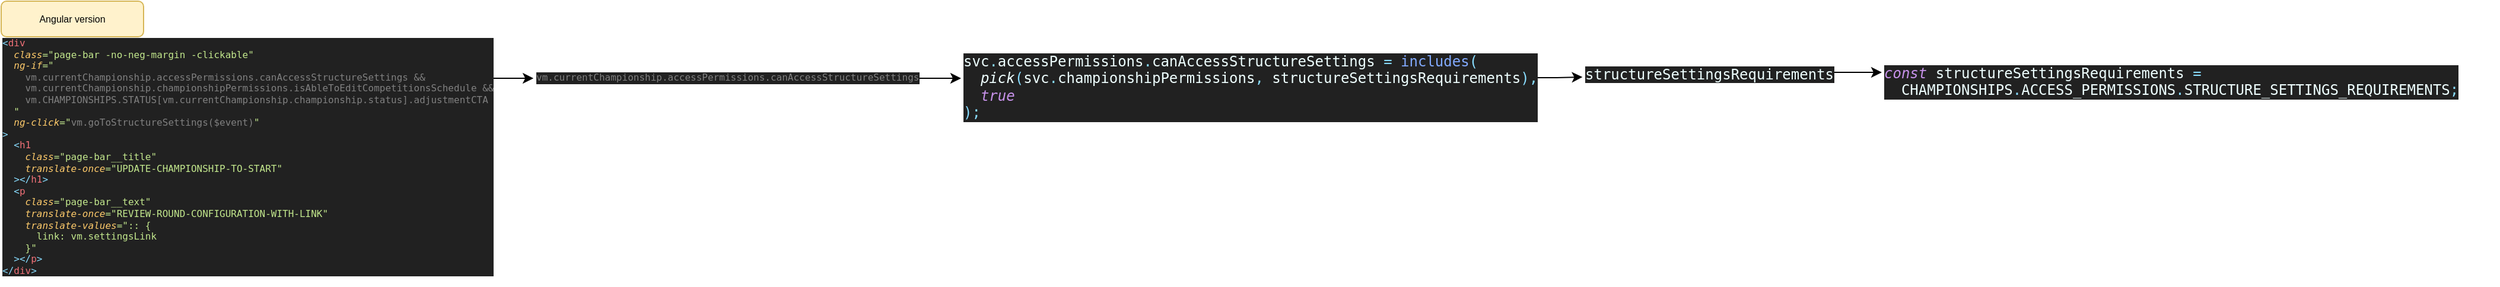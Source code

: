 <mxfile version="20.5.1" type="github">
  <diagram id="ZHo2Z9xourO2a4vG3ijq" name="Page-1">
    <mxGraphModel dx="3085" dy="1985" grid="1" gridSize="10" guides="1" tooltips="1" connect="1" arrows="1" fold="1" page="1" pageScale="1" pageWidth="827" pageHeight="1169" math="0" shadow="0">
      <root>
        <mxCell id="0" />
        <mxCell id="1" parent="0" />
        <mxCell id="qsHixoDsXuJKPjAoGbDo-4" style="edgeStyle=orthogonalEdgeStyle;rounded=0;orthogonalLoop=1;jettySize=auto;html=1;exitX=1;exitY=0.25;exitDx=0;exitDy=0;entryX=-0.001;entryY=0.659;entryDx=0;entryDy=0;fontSize=8;entryPerimeter=0;" edge="1" parent="1" target="qsHixoDsXuJKPjAoGbDo-8">
          <mxGeometry relative="1" as="geometry">
            <mxPoint x="450" y="109.0" as="sourcePoint" />
            <mxPoint x="481" y="109" as="targetPoint" />
          </mxGeometry>
        </mxCell>
        <mxCell id="qsHixoDsXuJKPjAoGbDo-1" value="&lt;pre style=&quot;background-color: rgb(33, 33, 33); color: rgb(238, 255, 255); font-family: Menlo, monospace; font-size: 8px;&quot;&gt;&lt;span style=&quot;color: rgb(137, 221, 255); font-size: 8px;&quot;&gt;&amp;lt;&lt;/span&gt;&lt;span style=&quot;color: rgb(240, 113, 120); font-size: 8px;&quot;&gt;div&lt;br style=&quot;font-size: 8px;&quot;&gt;&lt;/span&gt;&lt;span style=&quot;color: rgb(240, 113, 120); font-size: 8px;&quot;&gt;  &lt;/span&gt;&lt;span style=&quot;color: rgb(255, 203, 107); font-style: italic; font-size: 8px;&quot;&gt;class&lt;/span&gt;&lt;span style=&quot;color: rgb(195, 232, 141); font-size: 8px;&quot;&gt;=&quot;page-bar -no-neg-margin -clickable&quot;&lt;br style=&quot;font-size: 8px;&quot;&gt;&lt;/span&gt;&lt;span style=&quot;color: rgb(195, 232, 141); font-size: 8px;&quot;&gt;  &lt;/span&gt;&lt;span style=&quot;color: rgb(255, 203, 107); font-style: italic; font-size: 8px;&quot;&gt;ng-if&lt;/span&gt;&lt;span style=&quot;color: rgb(195, 232, 141); font-size: 8px;&quot;&gt;=&quot;&lt;br style=&quot;font-size: 8px;&quot;&gt;&lt;/span&gt;&lt;span style=&quot;color: rgb(195, 232, 141); font-size: 8px;&quot;&gt;    &lt;/span&gt;&lt;span style=&quot;color: rgb(128, 128, 128); font-size: 8px;&quot;&gt;vm.currentChampionship.accessPermissions.canAccessStructureSettings &amp;amp;&amp;amp;&lt;br style=&quot;font-size: 8px;&quot;&gt;&lt;/span&gt;&lt;span style=&quot;color: rgb(128, 128, 128); font-size: 8px;&quot;&gt;    vm.currentChampionship.championshipPermissions.isAbleToEditCompetitionsSchedule &amp;amp;&amp;amp;&lt;br style=&quot;font-size: 8px;&quot;&gt;&lt;/span&gt;&lt;span style=&quot;color: rgb(128, 128, 128); font-size: 8px;&quot;&gt;    vm.CHAMPIONSHIPS.STATUS[vm.currentChampionship.championship.status].adjustmentCTA&lt;br style=&quot;font-size: 8px;&quot;&gt;&lt;/span&gt;&lt;span style=&quot;color: rgb(128, 128, 128); font-size: 8px;&quot;&gt;  &lt;/span&gt;&lt;span style=&quot;color: rgb(195, 232, 141); font-size: 8px;&quot;&gt;&quot;&lt;br style=&quot;font-size: 8px;&quot;&gt;&lt;/span&gt;&lt;span style=&quot;color: rgb(195, 232, 141); font-size: 8px;&quot;&gt;  &lt;/span&gt;&lt;span style=&quot;color: rgb(255, 203, 107); font-style: italic; font-size: 8px;&quot;&gt;ng-click&lt;/span&gt;&lt;span style=&quot;color: rgb(195, 232, 141); font-size: 8px;&quot;&gt;=&quot;&lt;/span&gt;&lt;span style=&quot;color: rgb(128, 128, 128); font-size: 8px;&quot;&gt;vm.goToStructureSettings($event)&lt;/span&gt;&lt;span style=&quot;color: rgb(195, 232, 141); font-size: 8px;&quot;&gt;&quot;&lt;br style=&quot;font-size: 8px;&quot;&gt;&lt;/span&gt;&lt;span style=&quot;color: rgb(137, 221, 255); font-size: 8px;&quot;&gt;&amp;gt;&lt;br style=&quot;font-size: 8px;&quot;&gt;&lt;/span&gt;&lt;span style=&quot;color: rgb(137, 221, 255); font-size: 8px;&quot;&gt;  &amp;lt;&lt;/span&gt;&lt;span style=&quot;color: rgb(240, 113, 120); font-size: 8px;&quot;&gt;h1&lt;br style=&quot;font-size: 8px;&quot;&gt;&lt;/span&gt;&lt;span style=&quot;color: rgb(240, 113, 120); font-size: 8px;&quot;&gt;    &lt;/span&gt;&lt;span style=&quot;color: rgb(255, 203, 107); font-style: italic; font-size: 8px;&quot;&gt;class&lt;/span&gt;&lt;span style=&quot;color: rgb(195, 232, 141); font-size: 8px;&quot;&gt;=&quot;page-bar__title&quot;&lt;br style=&quot;font-size: 8px;&quot;&gt;&lt;/span&gt;&lt;span style=&quot;color: rgb(195, 232, 141); font-size: 8px;&quot;&gt;    &lt;/span&gt;&lt;span style=&quot;color: rgb(255, 203, 107); font-style: italic; font-size: 8px;&quot;&gt;translate-once&lt;/span&gt;&lt;span style=&quot;color: rgb(195, 232, 141); font-size: 8px;&quot;&gt;=&quot;UPDATE-CHAMPIONSHIP-TO-START&quot;&lt;br style=&quot;font-size: 8px;&quot;&gt;&lt;/span&gt;&lt;span style=&quot;color: rgb(195, 232, 141); font-size: 8px;&quot;&gt;  &lt;/span&gt;&lt;span style=&quot;color: rgb(137, 221, 255); font-size: 8px;&quot;&gt;&amp;gt;&amp;lt;/&lt;/span&gt;&lt;span style=&quot;color: rgb(240, 113, 120); font-size: 8px;&quot;&gt;h1&lt;/span&gt;&lt;span style=&quot;color: rgb(137, 221, 255); font-size: 8px;&quot;&gt;&amp;gt;&lt;br style=&quot;font-size: 8px;&quot;&gt;&lt;/span&gt;&lt;span style=&quot;color: rgb(137, 221, 255); font-size: 8px;&quot;&gt;  &amp;lt;&lt;/span&gt;&lt;span style=&quot;color: rgb(240, 113, 120); font-size: 8px;&quot;&gt;p&lt;br style=&quot;font-size: 8px;&quot;&gt;&lt;/span&gt;&lt;span style=&quot;color: rgb(240, 113, 120); font-size: 8px;&quot;&gt;    &lt;/span&gt;&lt;span style=&quot;color: rgb(255, 203, 107); font-style: italic; font-size: 8px;&quot;&gt;class&lt;/span&gt;&lt;span style=&quot;color: rgb(195, 232, 141); font-size: 8px;&quot;&gt;=&quot;page-bar__text&quot;&lt;br style=&quot;font-size: 8px;&quot;&gt;&lt;/span&gt;&lt;span style=&quot;color: rgb(195, 232, 141); font-size: 8px;&quot;&gt;    &lt;/span&gt;&lt;span style=&quot;color: rgb(255, 203, 107); font-style: italic; font-size: 8px;&quot;&gt;translate-once&lt;/span&gt;&lt;span style=&quot;color: rgb(195, 232, 141); font-size: 8px;&quot;&gt;=&quot;REVIEW-ROUND-CONFIGURATION-WITH-LINK&quot;&lt;br style=&quot;font-size: 8px;&quot;&gt;&lt;/span&gt;&lt;span style=&quot;color: rgb(195, 232, 141); font-size: 8px;&quot;&gt;    &lt;/span&gt;&lt;span style=&quot;color: rgb(255, 203, 107); font-style: italic; font-size: 8px;&quot;&gt;translate-values&lt;/span&gt;&lt;span style=&quot;color: rgb(195, 232, 141); font-size: 8px;&quot;&gt;=&quot;:: {&lt;br style=&quot;font-size: 8px;&quot;&gt;&lt;/span&gt;&lt;span style=&quot;color: rgb(195, 232, 141); font-size: 8px;&quot;&gt;      link: vm.settingsLink&lt;br style=&quot;font-size: 8px;&quot;&gt;&lt;/span&gt;&lt;span style=&quot;color: rgb(195, 232, 141); font-size: 8px;&quot;&gt;    }&quot;&lt;br style=&quot;font-size: 8px;&quot;&gt;&lt;/span&gt;&lt;span style=&quot;color: rgb(195, 232, 141); font-size: 8px;&quot;&gt;  &lt;/span&gt;&lt;span style=&quot;color: rgb(137, 221, 255); font-size: 8px;&quot;&gt;&amp;gt;&amp;lt;/&lt;/span&gt;&lt;span style=&quot;color: rgb(240, 113, 120); font-size: 8px;&quot;&gt;p&lt;/span&gt;&lt;span style=&quot;color: rgb(137, 221, 255); font-size: 8px;&quot;&gt;&amp;gt;&lt;br style=&quot;font-size: 8px;&quot;&gt;&lt;/span&gt;&lt;span style=&quot;color: rgb(137, 221, 255); font-size: 8px;&quot;&gt;&amp;lt;/&lt;/span&gt;&lt;span style=&quot;color: rgb(240, 113, 120); font-size: 8px;&quot;&gt;div&lt;/span&gt;&lt;span style=&quot;color: rgb(137, 221, 255); font-size: 8px;&quot;&gt;&amp;gt;&lt;/span&gt;&lt;/pre&gt;" style="text;whiteSpace=wrap;html=1;fontSize=8;" vertex="1" parent="1">
          <mxGeometry x="40" y="60" width="410" height="220" as="geometry" />
        </mxCell>
        <mxCell id="qsHixoDsXuJKPjAoGbDo-2" value="Angular version" style="rounded=1;whiteSpace=wrap;html=1;fontSize=8;fillColor=#fff2cc;strokeColor=#d6b656;" vertex="1" parent="1">
          <mxGeometry x="41" y="44" width="120" height="30" as="geometry" />
        </mxCell>
        <mxCell id="qsHixoDsXuJKPjAoGbDo-6" style="edgeStyle=orthogonalEdgeStyle;rounded=0;orthogonalLoop=1;jettySize=auto;html=1;exitX=1;exitY=0.5;exitDx=0;exitDy=0;entryX=0;entryY=0.5;entryDx=0;entryDy=0;fontSize=8;" edge="1" parent="1" target="qsHixoDsXuJKPjAoGbDo-7">
          <mxGeometry relative="1" as="geometry">
            <mxPoint x="811" y="109" as="sourcePoint" />
            <mxPoint x="860.0" y="109.5" as="targetPoint" />
          </mxGeometry>
        </mxCell>
        <mxCell id="qsHixoDsXuJKPjAoGbDo-12" style="edgeStyle=orthogonalEdgeStyle;rounded=0;orthogonalLoop=1;jettySize=auto;html=1;exitX=1;exitY=0.5;exitDx=0;exitDy=0;entryX=-0.001;entryY=0.874;entryDx=0;entryDy=0;entryPerimeter=0;fontSize=8;" edge="1" parent="1" source="qsHixoDsXuJKPjAoGbDo-7" target="qsHixoDsXuJKPjAoGbDo-11">
          <mxGeometry relative="1" as="geometry" />
        </mxCell>
        <mxCell id="qsHixoDsXuJKPjAoGbDo-7" value="&lt;pre style=&quot;background-color:#212121;color:#eeffff;font-family:&#39;Menlo&#39;,monospace;font-size:9.0pt;&quot;&gt;svc&lt;span style=&quot;color:#89ddff;&quot;&gt;.&lt;/span&gt;accessPermissions&lt;span style=&quot;color:#89ddff;&quot;&gt;.&lt;/span&gt;canAccessStructureSettings &lt;span style=&quot;color:#89ddff;&quot;&gt;= &lt;/span&gt;&lt;span style=&quot;color:#82aaff;&quot;&gt;includes&lt;/span&gt;&lt;span style=&quot;color:#89ddff;&quot;&gt;(&lt;br&gt;&lt;/span&gt;&lt;span style=&quot;color:#89ddff;&quot;&gt;  &lt;/span&gt;&lt;span style=&quot;font-style:italic;&quot;&gt;pick&lt;/span&gt;&lt;span style=&quot;color:#89ddff;&quot;&gt;(&lt;/span&gt;svc&lt;span style=&quot;color:#89ddff;&quot;&gt;.&lt;/span&gt;championshipPermissions&lt;span style=&quot;color:#89ddff;&quot;&gt;, &lt;/span&gt;structureSettingsRequirements&lt;span style=&quot;color:#89ddff;&quot;&gt;),&lt;br&gt;&lt;/span&gt;&lt;span style=&quot;color:#89ddff;&quot;&gt;  &lt;/span&gt;&lt;span style=&quot;color:#c792ea;font-style:italic;&quot;&gt;true&lt;br&gt;&lt;/span&gt;&lt;span style=&quot;color:#89ddff;&quot;&gt;);&lt;/span&gt;&lt;/pre&gt;" style="text;whiteSpace=wrap;html=1;fontSize=8;" vertex="1" parent="1">
          <mxGeometry x="850" y="68.5" width="480" height="80" as="geometry" />
        </mxCell>
        <mxCell id="qsHixoDsXuJKPjAoGbDo-8" value="&lt;meta charset=&quot;utf-8&quot;&gt;&lt;pre style=&quot;font-size: 8px; font-style: normal; font-variant-ligatures: normal; font-variant-caps: normal; font-weight: 400; letter-spacing: normal; orphans: 2; text-indent: 0px; text-transform: none; widows: 2; word-spacing: 0px; -webkit-text-stroke-width: 0px; text-decoration-thickness: initial; text-decoration-style: initial; text-decoration-color: initial; text-align: left; background-color: rgb(33, 33, 33); color: rgb(238, 255, 255); font-family: Menlo, monospace;&quot;&gt;&lt;span style=&quot;color: rgb(128, 128, 128);&quot;&gt;vm.currentChampionship.accessPermissions.canAccessStructureSettings&lt;/span&gt;&lt;/pre&gt;" style="text;whiteSpace=wrap;html=1;fontSize=8;" vertex="1" parent="1">
          <mxGeometry x="490" y="89" width="360" height="31" as="geometry" />
        </mxCell>
        <mxCell id="qsHixoDsXuJKPjAoGbDo-10" value="&lt;pre style=&quot;background-color:#212121;color:#eeffff;font-family:&#39;Menlo&#39;,monospace;font-size:9.0pt;&quot;&gt;&lt;span style=&quot;color:#c792ea;font-style:italic;&quot;&gt;const &lt;/span&gt;structureSettingsRequirements &lt;span style=&quot;color:#89ddff;&quot;&gt;=&lt;br&gt;&lt;/span&gt;&lt;span style=&quot;color:#89ddff;&quot;&gt;  &lt;/span&gt;CHAMPIONSHIPS&lt;span style=&quot;color:#89ddff;&quot;&gt;.&lt;/span&gt;ACCESS_PERMISSIONS&lt;span style=&quot;color:#89ddff;&quot;&gt;.&lt;/span&gt;STRUCTURE_SETTINGS_REQUIREMENTS&lt;span style=&quot;color:#89ddff;&quot;&gt;;&lt;/span&gt;&lt;/pre&gt;" style="text;whiteSpace=wrap;html=1;fontSize=8;" vertex="1" parent="1">
          <mxGeometry x="1626" y="79" width="520" height="50" as="geometry" />
        </mxCell>
        <mxCell id="qsHixoDsXuJKPjAoGbDo-13" style="edgeStyle=orthogonalEdgeStyle;rounded=0;orthogonalLoop=1;jettySize=auto;html=1;exitX=1;exitY=0.75;exitDx=0;exitDy=0;entryX=0;entryY=0.5;entryDx=0;entryDy=0;fontSize=8;" edge="1" parent="1" source="qsHixoDsXuJKPjAoGbDo-11" target="qsHixoDsXuJKPjAoGbDo-10">
          <mxGeometry relative="1" as="geometry" />
        </mxCell>
        <mxCell id="qsHixoDsXuJKPjAoGbDo-11" value="&lt;meta charset=&quot;utf-8&quot;&gt;&lt;pre style=&quot;font-style: normal; font-variant-ligatures: normal; font-variant-caps: normal; font-weight: 400; letter-spacing: normal; orphans: 2; text-align: left; text-indent: 0px; text-transform: none; widows: 2; word-spacing: 0px; -webkit-text-stroke-width: 0px; text-decoration-thickness: initial; text-decoration-style: initial; text-decoration-color: initial; background-color: rgb(33, 33, 33); color: rgb(238, 255, 255); font-family: Menlo, monospace; font-size: 9pt;&quot;&gt;structureSettingsRequirements&lt;/pre&gt;" style="text;whiteSpace=wrap;html=1;fontSize=8;" vertex="1" parent="1">
          <mxGeometry x="1374" y="80" width="210" height="32" as="geometry" />
        </mxCell>
      </root>
    </mxGraphModel>
  </diagram>
</mxfile>
